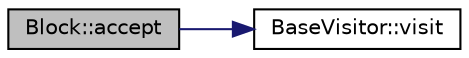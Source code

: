 digraph "Block::accept"
{
 // LATEX_PDF_SIZE
  edge [fontname="Helvetica",fontsize="10",labelfontname="Helvetica",labelfontsize="10"];
  node [fontname="Helvetica",fontsize="10",shape=record];
  rankdir="LR";
  Node1 [label="Block::accept",height=0.2,width=0.4,color="black", fillcolor="grey75", style="filled", fontcolor="black",tooltip=" "];
  Node1 -> Node2 [color="midnightblue",fontsize="10",style="solid"];
  Node2 [label="BaseVisitor::visit",height=0.2,width=0.4,color="black", fillcolor="white", style="filled",URL="$class_base_visitor.html#a78b7bbe2de6d26e75705e586612ffadf",tooltip=" "];
}
